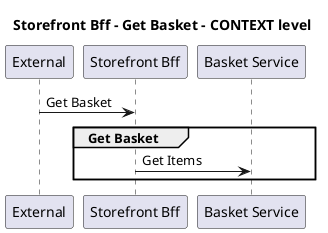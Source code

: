 @startuml

title Storefront Bff - Get Basket - CONTEXT level

participant "External" as C4InterFlow.SoftwareSystems.ExternalSystem
participant "Storefront Bff" as ECommercePlatform.SoftwareSystems.StorefrontBff
participant "Basket Service" as ECommercePlatform.SoftwareSystems.BasketService

C4InterFlow.SoftwareSystems.ExternalSystem -> ECommercePlatform.SoftwareSystems.StorefrontBff : Get Basket
group Get Basket
ECommercePlatform.SoftwareSystems.StorefrontBff -> ECommercePlatform.SoftwareSystems.BasketService : Get Items
end


@enduml
